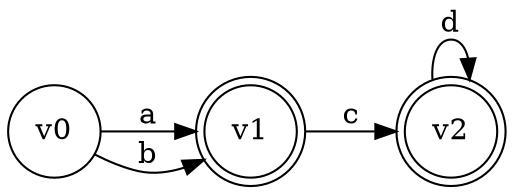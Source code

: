 digraph DFA {
	graph [rankdir="LR"];
	node [shape="circle"];
	0 [label="v0" isInitial=true isAccepting=false isError=false];
	1 [label="v1" isInitial=false isAccepting=true isError=false shape="doublecircle"];
	2 [label="v2" isInitial=false isAccepting=true isError=false shape="doublecircle"];
	0 -> 1 [label="a" letter="a"];
	0 -> 1 [label="b" letter="b"];
	1 -> 2 [label="c" letter="c"];
	2 -> 2 [label="d" letter="d"];
}
